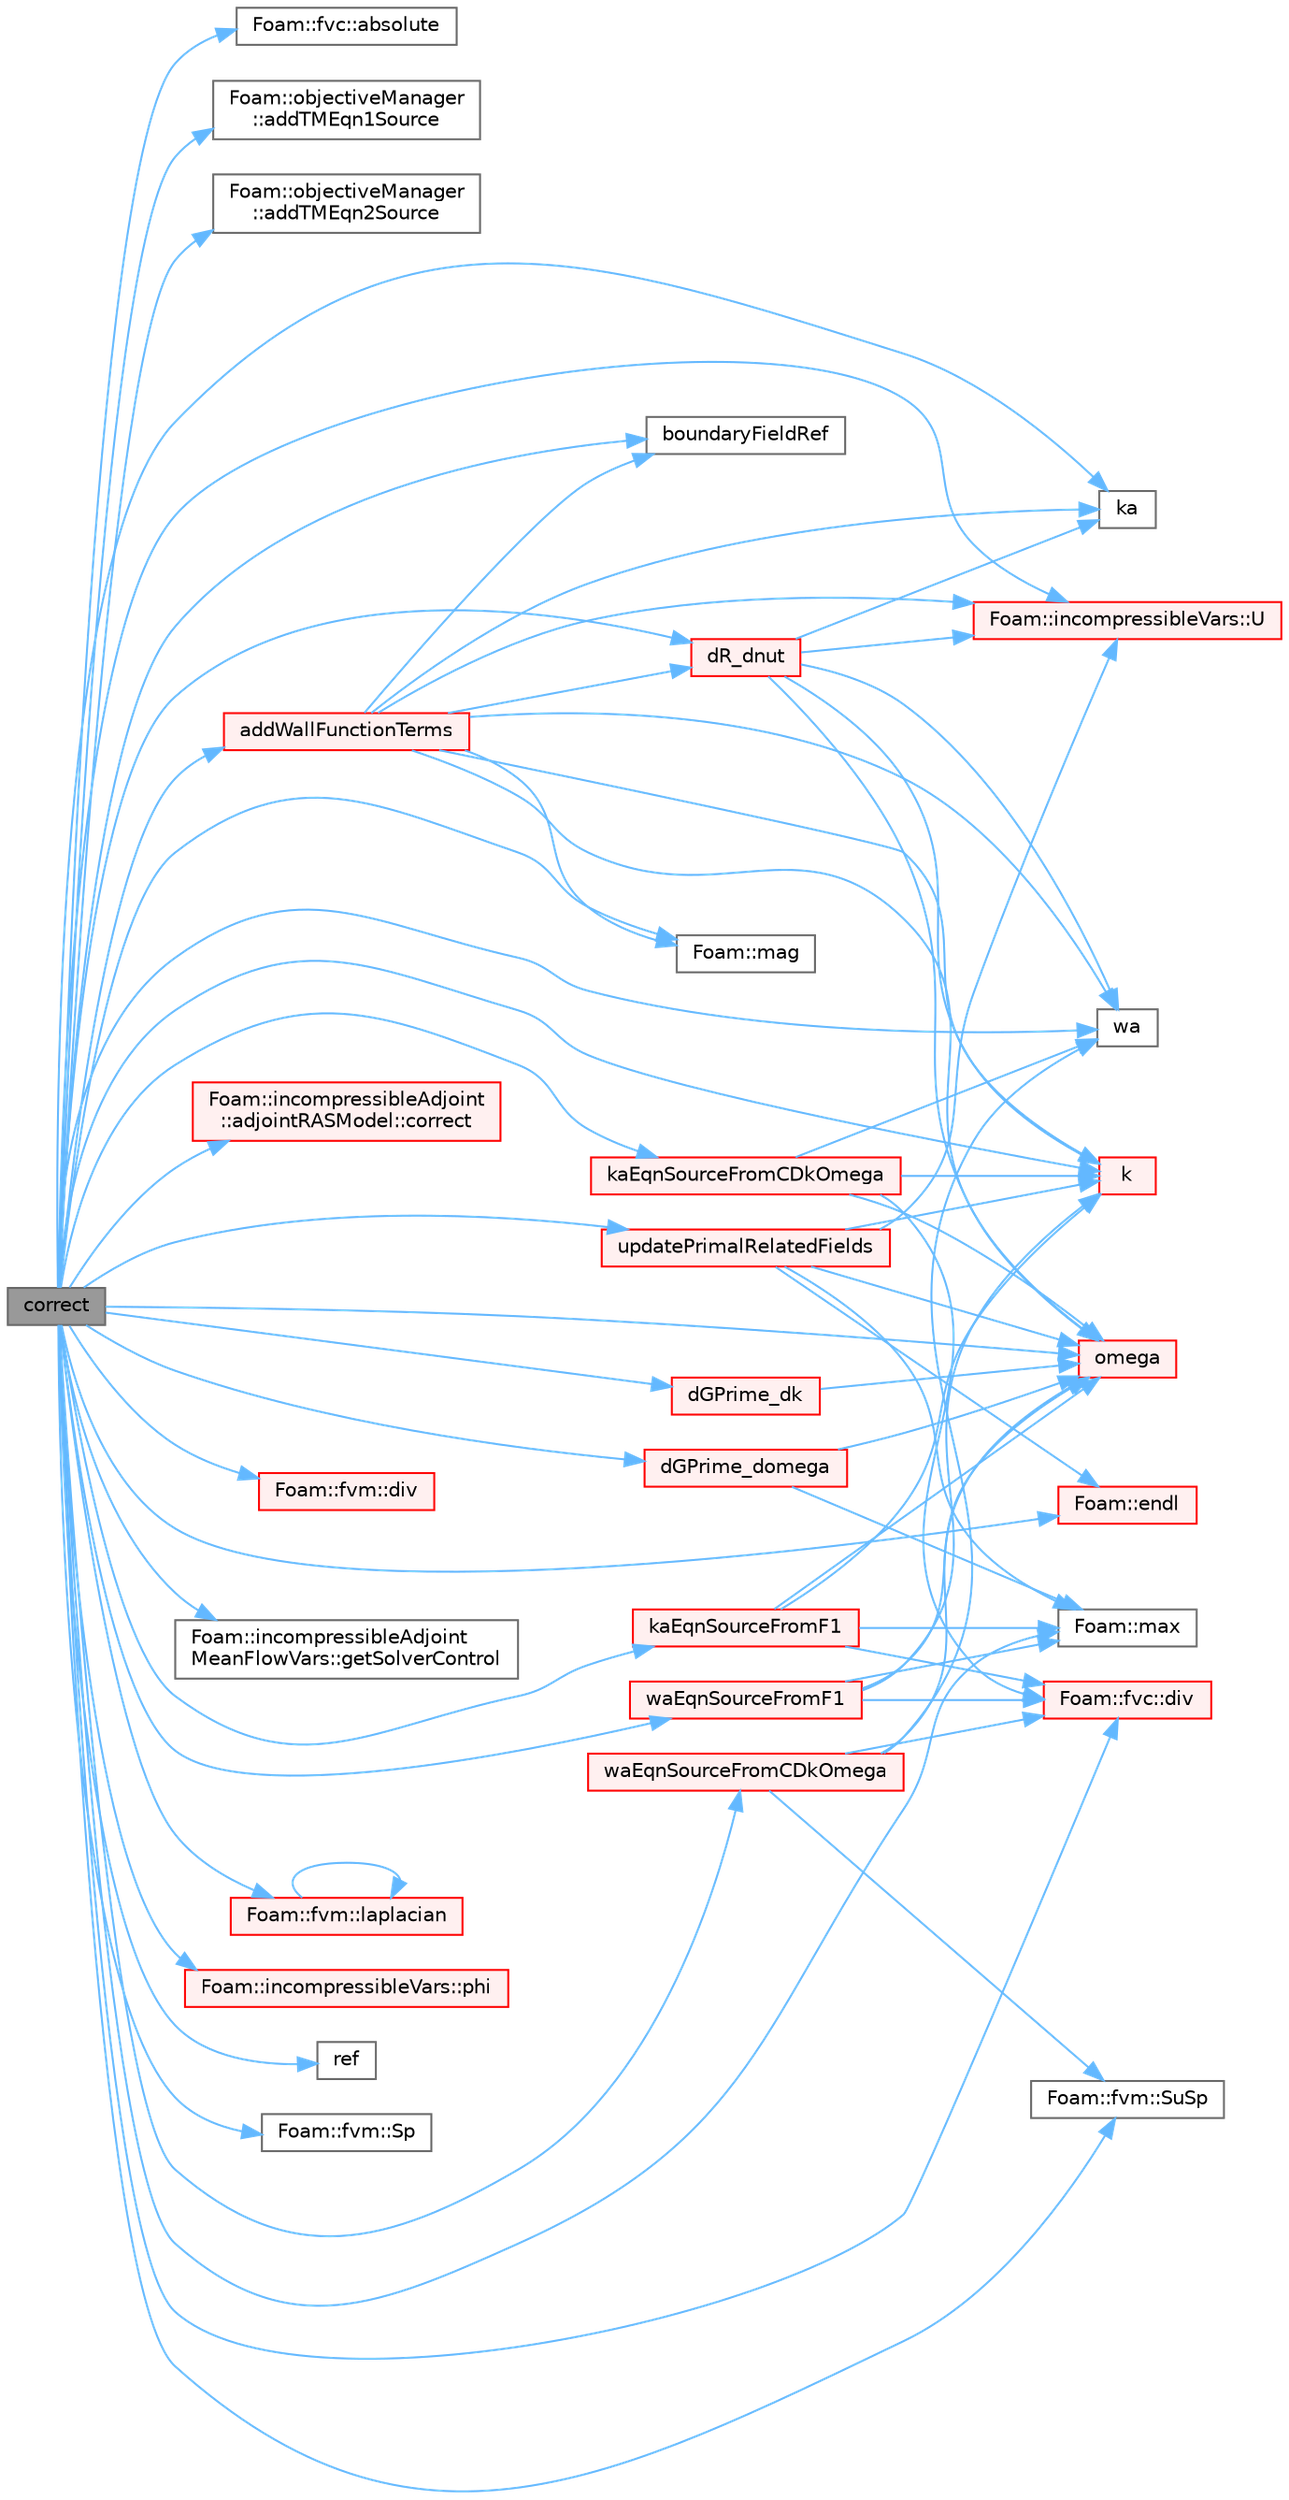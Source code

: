digraph "correct"
{
 // LATEX_PDF_SIZE
  bgcolor="transparent";
  edge [fontname=Helvetica,fontsize=10,labelfontname=Helvetica,labelfontsize=10];
  node [fontname=Helvetica,fontsize=10,shape=box,height=0.2,width=0.4];
  rankdir="LR";
  Node1 [id="Node000001",label="correct",height=0.2,width=0.4,color="gray40", fillcolor="grey60", style="filled", fontcolor="black",tooltip=" "];
  Node1 -> Node2 [id="edge1_Node000001_Node000002",color="steelblue1",style="solid",tooltip=" "];
  Node2 [id="Node000002",label="Foam::fvc::absolute",height=0.2,width=0.4,color="grey40", fillcolor="white", style="filled",URL="$namespaceFoam_1_1fvc.html#ad0e401d18e49e4db619881bf6671d8bf",tooltip=" "];
  Node1 -> Node3 [id="edge2_Node000001_Node000003",color="steelblue1",style="solid",tooltip=" "];
  Node3 [id="Node000003",label="Foam::objectiveManager\l::addTMEqn1Source",height=0.2,width=0.4,color="grey40", fillcolor="white", style="filled",URL="$classFoam_1_1objectiveManager.html#ab89a14bf9342d2221e49337879acad05",tooltip=" "];
  Node1 -> Node4 [id="edge3_Node000001_Node000004",color="steelblue1",style="solid",tooltip=" "];
  Node4 [id="Node000004",label="Foam::objectiveManager\l::addTMEqn2Source",height=0.2,width=0.4,color="grey40", fillcolor="white", style="filled",URL="$classFoam_1_1objectiveManager.html#a0ac15fe941b76498ebf7d1a96b16374e",tooltip=" "];
  Node1 -> Node5 [id="edge4_Node000001_Node000005",color="steelblue1",style="solid",tooltip=" "];
  Node5 [id="Node000005",label="addWallFunctionTerms",height=0.2,width=0.4,color="red", fillcolor="#FFF0F0", style="filled",URL="$classFoam_1_1incompressibleAdjoint_1_1adjointRASModels_1_1adjointkOmegaSST.html#a941dfe7af6e8a6fb5973078edaa9b172",tooltip=" "];
  Node5 -> Node6 [id="edge5_Node000005_Node000006",color="steelblue1",style="solid",tooltip=" "];
  Node6 [id="Node000006",label="boundaryFieldRef",height=0.2,width=0.4,color="grey40", fillcolor="white", style="filled",URL="$sphereSurfactantFoam_2createFaFields_8H.html#a8a0c4c1d8cd8e1f29e769341f465abd7",tooltip=" "];
  Node5 -> Node22 [id="edge6_Node000005_Node000022",color="steelblue1",style="solid",tooltip=" "];
  Node22 [id="Node000022",label="dR_dnut",height=0.2,width=0.4,color="red", fillcolor="#FFF0F0", style="filled",URL="$classFoam_1_1incompressibleAdjoint_1_1adjointRASModels_1_1adjointkOmegaSST.html#a442dc0e749983a027216d0ae714d599e",tooltip=" "];
  Node22 -> Node11 [id="edge7_Node000022_Node000011",color="steelblue1",style="solid",tooltip=" "];
  Node11 [id="Node000011",label="k",height=0.2,width=0.4,color="red", fillcolor="#FFF0F0", style="filled",URL="$classFoam_1_1incompressibleAdjoint_1_1adjointRASModels_1_1adjointkOmegaSST.html#a840677747e4d4f11b01c50660ad94186",tooltip=" "];
  Node22 -> Node42 [id="edge8_Node000022_Node000042",color="steelblue1",style="solid",tooltip=" "];
  Node42 [id="Node000042",label="ka",height=0.2,width=0.4,color="grey40", fillcolor="white", style="filled",URL="$classFoam_1_1incompressibleAdjoint_1_1adjointRASModels_1_1adjointkOmegaSST.html#a21723c816a130095850770547a27cf64",tooltip=" "];
  Node22 -> Node17 [id="edge9_Node000022_Node000017",color="steelblue1",style="solid",tooltip=" "];
  Node17 [id="Node000017",label="omega",height=0.2,width=0.4,color="red", fillcolor="#FFF0F0", style="filled",URL="$classFoam_1_1incompressibleAdjoint_1_1adjointRASModels_1_1adjointkOmegaSST.html#afbfd799702b484f6c2d026609bc5feb7",tooltip=" "];
  Node22 -> Node44 [id="edge10_Node000022_Node000044",color="steelblue1",style="solid",tooltip=" "];
  Node44 [id="Node000044",label="Foam::incompressibleVars::U",height=0.2,width=0.4,color="red", fillcolor="#FFF0F0", style="filled",URL="$classFoam_1_1incompressibleVars.html#a147572a890d8daa1e61757087f76b458",tooltip=" "];
  Node22 -> Node47 [id="edge11_Node000022_Node000047",color="steelblue1",style="solid",tooltip=" "];
  Node47 [id="Node000047",label="wa",height=0.2,width=0.4,color="grey40", fillcolor="white", style="filled",URL="$classFoam_1_1incompressibleAdjoint_1_1adjointRASModels_1_1adjointkOmegaSST.html#a2afec7ff899cbbbd1043884d5ed09eeb",tooltip=" "];
  Node5 -> Node11 [id="edge12_Node000005_Node000011",color="steelblue1",style="solid",tooltip=" "];
  Node5 -> Node42 [id="edge13_Node000005_Node000042",color="steelblue1",style="solid",tooltip=" "];
  Node5 -> Node51 [id="edge14_Node000005_Node000051",color="steelblue1",style="solid",tooltip=" "];
  Node51 [id="Node000051",label="Foam::mag",height=0.2,width=0.4,color="grey40", fillcolor="white", style="filled",URL="$namespaceFoam.html#a8ac5b57f98f906c36b8a4e989a77dbba",tooltip=" "];
  Node5 -> Node17 [id="edge15_Node000005_Node000017",color="steelblue1",style="solid",tooltip=" "];
  Node5 -> Node44 [id="edge16_Node000005_Node000044",color="steelblue1",style="solid",tooltip=" "];
  Node5 -> Node47 [id="edge17_Node000005_Node000047",color="steelblue1",style="solid",tooltip=" "];
  Node1 -> Node6 [id="edge18_Node000001_Node000006",color="steelblue1",style="solid",tooltip=" "];
  Node1 -> Node57 [id="edge19_Node000001_Node000057",color="steelblue1",style="solid",tooltip=" "];
  Node57 [id="Node000057",label="Foam::incompressibleAdjoint\l::adjointRASModel::correct",height=0.2,width=0.4,color="red", fillcolor="#FFF0F0", style="filled",URL="$classFoam_1_1incompressibleAdjoint_1_1adjointRASModel.html#a3ae44b28050c3aa494c1d8e18cf618c1",tooltip=" "];
  Node1 -> Node64 [id="edge20_Node000001_Node000064",color="steelblue1",style="solid",tooltip=" "];
  Node64 [id="Node000064",label="dGPrime_dk",height=0.2,width=0.4,color="red", fillcolor="#FFF0F0", style="filled",URL="$classFoam_1_1incompressibleAdjoint_1_1adjointRASModels_1_1adjointkOmegaSST.html#a1b3c93a3f3f40623fc42a0bb0258f59c",tooltip=" "];
  Node64 -> Node17 [id="edge21_Node000064_Node000017",color="steelblue1",style="solid",tooltip=" "];
  Node1 -> Node65 [id="edge22_Node000001_Node000065",color="steelblue1",style="solid",tooltip=" "];
  Node65 [id="Node000065",label="dGPrime_domega",height=0.2,width=0.4,color="red", fillcolor="#FFF0F0", style="filled",URL="$classFoam_1_1incompressibleAdjoint_1_1adjointRASModels_1_1adjointkOmegaSST.html#a06ef744b4ff5b00405474a3329060e21",tooltip=" "];
  Node65 -> Node13 [id="edge23_Node000065_Node000013",color="steelblue1",style="solid",tooltip=" "];
  Node13 [id="Node000013",label="Foam::max",height=0.2,width=0.4,color="grey40", fillcolor="white", style="filled",URL="$namespaceFoam.html#a0e0c00c14acbabe88eec56a8b0fa2806",tooltip=" "];
  Node65 -> Node17 [id="edge24_Node000065_Node000017",color="steelblue1",style="solid",tooltip=" "];
  Node1 -> Node29 [id="edge25_Node000001_Node000029",color="steelblue1",style="solid",tooltip=" "];
  Node29 [id="Node000029",label="Foam::fvc::div",height=0.2,width=0.4,color="red", fillcolor="#FFF0F0", style="filled",URL="$namespaceFoam_1_1fvc.html#a585533948ad80abfe589d920c641f251",tooltip=" "];
  Node1 -> Node67 [id="edge26_Node000001_Node000067",color="steelblue1",style="solid",tooltip=" "];
  Node67 [id="Node000067",label="Foam::fvm::div",height=0.2,width=0.4,color="red", fillcolor="#FFF0F0", style="filled",URL="$namespaceFoam_1_1fvm.html#a058dd4757c11ae656c8d576632b33d25",tooltip=" "];
  Node1 -> Node22 [id="edge27_Node000001_Node000022",color="steelblue1",style="solid",tooltip=" "];
  Node1 -> Node36 [id="edge28_Node000001_Node000036",color="steelblue1",style="solid",tooltip=" "];
  Node36 [id="Node000036",label="Foam::endl",height=0.2,width=0.4,color="red", fillcolor="#FFF0F0", style="filled",URL="$namespaceFoam.html#a7d5eca45a323264dc5fe811500ebda47",tooltip=" "];
  Node1 -> Node69 [id="edge29_Node000001_Node000069",color="steelblue1",style="solid",tooltip=" "];
  Node69 [id="Node000069",label="Foam::incompressibleAdjoint\lMeanFlowVars::getSolverControl",height=0.2,width=0.4,color="grey40", fillcolor="white", style="filled",URL="$classFoam_1_1incompressibleAdjointMeanFlowVars.html#a56b535d1ed176f2ee50479965f91b0c1",tooltip=" "];
  Node1 -> Node11 [id="edge30_Node000001_Node000011",color="steelblue1",style="solid",tooltip=" "];
  Node1 -> Node42 [id="edge31_Node000001_Node000042",color="steelblue1",style="solid",tooltip=" "];
  Node1 -> Node70 [id="edge32_Node000001_Node000070",color="steelblue1",style="solid",tooltip=" "];
  Node70 [id="Node000070",label="kaEqnSourceFromCDkOmega",height=0.2,width=0.4,color="red", fillcolor="#FFF0F0", style="filled",URL="$classFoam_1_1incompressibleAdjoint_1_1adjointRASModels_1_1adjointkOmegaSST.html#aac55f4d0b421f412118e7e949030c795",tooltip=" "];
  Node70 -> Node29 [id="edge33_Node000070_Node000029",color="steelblue1",style="solid",tooltip=" "];
  Node70 -> Node11 [id="edge34_Node000070_Node000011",color="steelblue1",style="solid",tooltip=" "];
  Node70 -> Node17 [id="edge35_Node000070_Node000017",color="steelblue1",style="solid",tooltip=" "];
  Node70 -> Node47 [id="edge36_Node000070_Node000047",color="steelblue1",style="solid",tooltip=" "];
  Node1 -> Node72 [id="edge37_Node000001_Node000072",color="steelblue1",style="solid",tooltip=" "];
  Node72 [id="Node000072",label="kaEqnSourceFromF1",height=0.2,width=0.4,color="red", fillcolor="#FFF0F0", style="filled",URL="$classFoam_1_1incompressibleAdjoint_1_1adjointRASModels_1_1adjointkOmegaSST.html#a43c6cb00728050ee5d2a603f3da3c259",tooltip=" "];
  Node72 -> Node29 [id="edge38_Node000072_Node000029",color="steelblue1",style="solid",tooltip=" "];
  Node72 -> Node11 [id="edge39_Node000072_Node000011",color="steelblue1",style="solid",tooltip=" "];
  Node72 -> Node13 [id="edge40_Node000072_Node000013",color="steelblue1",style="solid",tooltip=" "];
  Node72 -> Node17 [id="edge41_Node000072_Node000017",color="steelblue1",style="solid",tooltip=" "];
  Node1 -> Node80 [id="edge42_Node000001_Node000080",color="steelblue1",style="solid",tooltip=" "];
  Node80 [id="Node000080",label="Foam::fvm::laplacian",height=0.2,width=0.4,color="red", fillcolor="#FFF0F0", style="filled",URL="$namespaceFoam_1_1fvm.html#a05679b154654e47e9f1e2fbd2bc0bae0",tooltip=" "];
  Node80 -> Node80 [id="edge43_Node000080_Node000080",color="steelblue1",style="solid",tooltip=" "];
  Node1 -> Node51 [id="edge44_Node000001_Node000051",color="steelblue1",style="solid",tooltip=" "];
  Node1 -> Node13 [id="edge45_Node000001_Node000013",color="steelblue1",style="solid",tooltip=" "];
  Node1 -> Node17 [id="edge46_Node000001_Node000017",color="steelblue1",style="solid",tooltip=" "];
  Node1 -> Node79 [id="edge47_Node000001_Node000079",color="steelblue1",style="solid",tooltip=" "];
  Node79 [id="Node000079",label="Foam::incompressibleVars::phi",height=0.2,width=0.4,color="red", fillcolor="#FFF0F0", style="filled",URL="$classFoam_1_1incompressibleVars.html#a48401d78677e2dbdd15a4c41d49677b8",tooltip=" "];
  Node1 -> Node81 [id="edge48_Node000001_Node000081",color="steelblue1",style="solid",tooltip=" "];
  Node81 [id="Node000081",label="ref",height=0.2,width=0.4,color="grey40", fillcolor="white", style="filled",URL="$compressible_2rhoCentralFoam_2setRDeltaT_8H.html#a8bf8615877c484452c97ec0413599943",tooltip=" "];
  Node1 -> Node82 [id="edge49_Node000001_Node000082",color="steelblue1",style="solid",tooltip=" "];
  Node82 [id="Node000082",label="Foam::fvm::Sp",height=0.2,width=0.4,color="grey40", fillcolor="white", style="filled",URL="$namespaceFoam_1_1fvm.html#af8062d84b43cdfe63a19c1e2e0b6de6a",tooltip=" "];
  Node1 -> Node83 [id="edge50_Node000001_Node000083",color="steelblue1",style="solid",tooltip=" "];
  Node83 [id="Node000083",label="Foam::fvm::SuSp",height=0.2,width=0.4,color="grey40", fillcolor="white", style="filled",URL="$namespaceFoam_1_1fvm.html#a8e3b3055b16bdf1b45e71a97e7e6146f",tooltip=" "];
  Node1 -> Node44 [id="edge51_Node000001_Node000044",color="steelblue1",style="solid",tooltip=" "];
  Node1 -> Node84 [id="edge52_Node000001_Node000084",color="steelblue1",style="solid",tooltip=" "];
  Node84 [id="Node000084",label="updatePrimalRelatedFields",height=0.2,width=0.4,color="red", fillcolor="#FFF0F0", style="filled",URL="$classFoam_1_1incompressibleAdjoint_1_1adjointRASModels_1_1adjointkOmegaSST.html#a4dcce4d3976f413371589fd8db0923ea",tooltip=" "];
  Node84 -> Node36 [id="edge53_Node000084_Node000036",color="steelblue1",style="solid",tooltip=" "];
  Node84 -> Node11 [id="edge54_Node000084_Node000011",color="steelblue1",style="solid",tooltip=" "];
  Node84 -> Node13 [id="edge55_Node000084_Node000013",color="steelblue1",style="solid",tooltip=" "];
  Node84 -> Node17 [id="edge56_Node000084_Node000017",color="steelblue1",style="solid",tooltip=" "];
  Node84 -> Node44 [id="edge57_Node000084_Node000044",color="steelblue1",style="solid",tooltip=" "];
  Node1 -> Node47 [id="edge58_Node000001_Node000047",color="steelblue1",style="solid",tooltip=" "];
  Node1 -> Node108 [id="edge59_Node000001_Node000108",color="steelblue1",style="solid",tooltip=" "];
  Node108 [id="Node000108",label="waEqnSourceFromCDkOmega",height=0.2,width=0.4,color="red", fillcolor="#FFF0F0", style="filled",URL="$classFoam_1_1incompressibleAdjoint_1_1adjointRASModels_1_1adjointkOmegaSST.html#a42777234f20f4bcaa23a4c9b90a7dd19",tooltip=" "];
  Node108 -> Node29 [id="edge60_Node000108_Node000029",color="steelblue1",style="solid",tooltip=" "];
  Node108 -> Node17 [id="edge61_Node000108_Node000017",color="steelblue1",style="solid",tooltip=" "];
  Node108 -> Node83 [id="edge62_Node000108_Node000083",color="steelblue1",style="solid",tooltip=" "];
  Node108 -> Node47 [id="edge63_Node000108_Node000047",color="steelblue1",style="solid",tooltip=" "];
  Node1 -> Node109 [id="edge64_Node000001_Node000109",color="steelblue1",style="solid",tooltip=" "];
  Node109 [id="Node000109",label="waEqnSourceFromF1",height=0.2,width=0.4,color="red", fillcolor="#FFF0F0", style="filled",URL="$classFoam_1_1incompressibleAdjoint_1_1adjointRASModels_1_1adjointkOmegaSST.html#a949d4ced276ef02b16869d78c25c9d3f",tooltip=" "];
  Node109 -> Node29 [id="edge65_Node000109_Node000029",color="steelblue1",style="solid",tooltip=" "];
  Node109 -> Node11 [id="edge66_Node000109_Node000011",color="steelblue1",style="solid",tooltip=" "];
  Node109 -> Node13 [id="edge67_Node000109_Node000013",color="steelblue1",style="solid",tooltip=" "];
  Node109 -> Node17 [id="edge68_Node000109_Node000017",color="steelblue1",style="solid",tooltip=" "];
}
